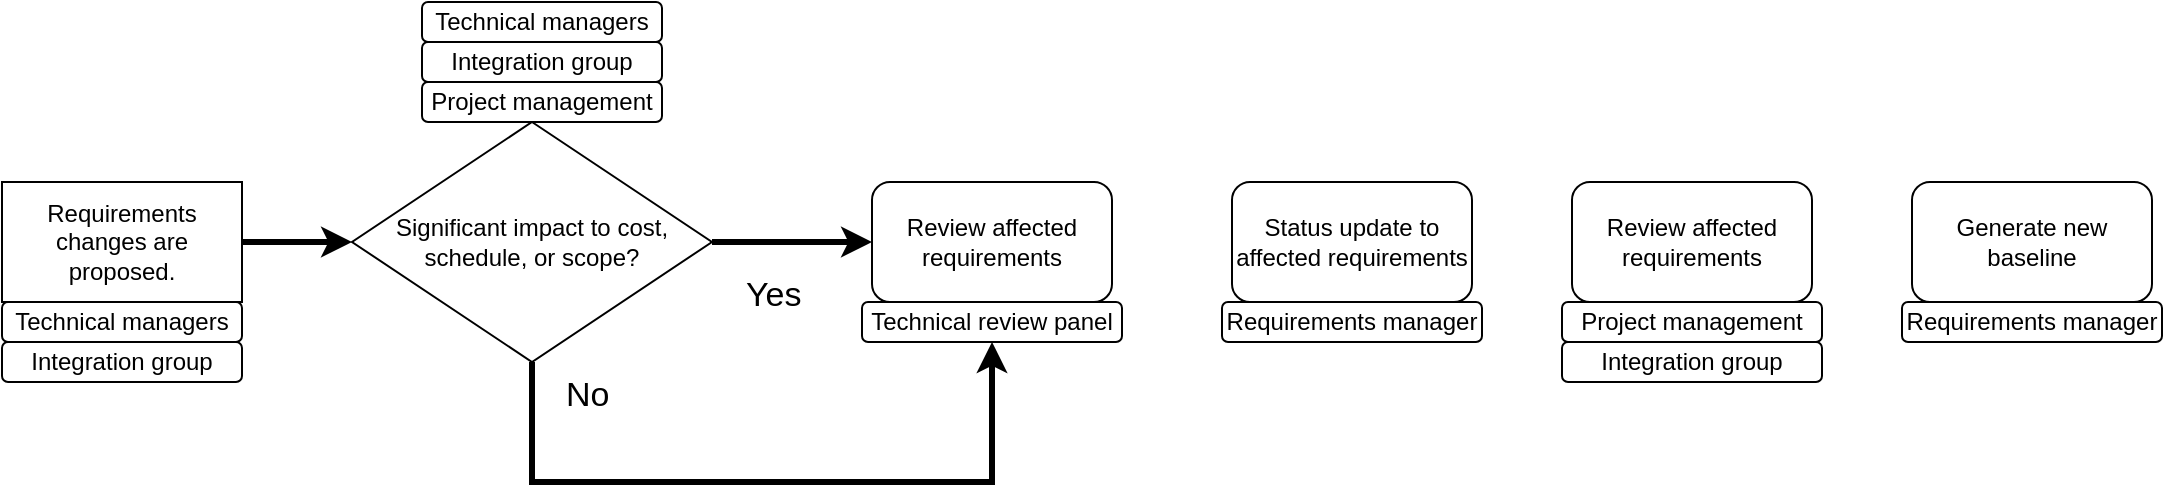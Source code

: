 <mxfile version="24.3.0" type="github">
  <diagram name="Page-1" id="v0yi8HXEAamx-xVk284D">
    <mxGraphModel dx="1122" dy="726" grid="1" gridSize="10" guides="1" tooltips="1" connect="1" arrows="1" fold="1" page="1" pageScale="1" pageWidth="3300" pageHeight="2339" math="0" shadow="0">
      <root>
        <mxCell id="0" />
        <mxCell id="1" parent="0" />
        <mxCell id="uR5suj7HJIv4veP70v_R-18" value="" style="group" vertex="1" connectable="0" parent="1">
          <mxGeometry x="600" y="120" width="130" height="80" as="geometry" />
        </mxCell>
        <mxCell id="uR5suj7HJIv4veP70v_R-3" value="Review affected requirements" style="rounded=1;whiteSpace=wrap;html=1;" vertex="1" parent="uR5suj7HJIv4veP70v_R-18">
          <mxGeometry x="5" width="120" height="60" as="geometry" />
        </mxCell>
        <mxCell id="uR5suj7HJIv4veP70v_R-13" value="Technical review panel" style="rounded=1;whiteSpace=wrap;html=1;" vertex="1" parent="uR5suj7HJIv4veP70v_R-18">
          <mxGeometry y="60" width="130" height="20" as="geometry" />
        </mxCell>
        <mxCell id="uR5suj7HJIv4veP70v_R-19" value="" style="group" vertex="1" connectable="0" parent="1">
          <mxGeometry x="780" y="120" width="130" height="80" as="geometry" />
        </mxCell>
        <mxCell id="uR5suj7HJIv4veP70v_R-4" value="Status update to affected requirements" style="rounded=1;whiteSpace=wrap;html=1;" vertex="1" parent="uR5suj7HJIv4veP70v_R-19">
          <mxGeometry x="5" width="120" height="60" as="geometry" />
        </mxCell>
        <mxCell id="uR5suj7HJIv4veP70v_R-14" value="Requirements manager" style="rounded=1;whiteSpace=wrap;html=1;" vertex="1" parent="uR5suj7HJIv4veP70v_R-19">
          <mxGeometry y="60" width="130" height="20" as="geometry" />
        </mxCell>
        <mxCell id="uR5suj7HJIv4veP70v_R-20" value="" style="group" vertex="1" connectable="0" parent="1">
          <mxGeometry x="1120" y="120" width="130" height="80" as="geometry" />
        </mxCell>
        <mxCell id="uR5suj7HJIv4veP70v_R-5" value="Generate new baseline" style="rounded=1;whiteSpace=wrap;html=1;" vertex="1" parent="uR5suj7HJIv4veP70v_R-20">
          <mxGeometry x="5" width="120" height="60" as="geometry" />
        </mxCell>
        <mxCell id="uR5suj7HJIv4veP70v_R-15" value="Requirements manager" style="rounded=1;whiteSpace=wrap;html=1;" vertex="1" parent="uR5suj7HJIv4veP70v_R-20">
          <mxGeometry y="60" width="130" height="20" as="geometry" />
        </mxCell>
        <mxCell id="uR5suj7HJIv4veP70v_R-30" value="No" style="text;whiteSpace=wrap;html=1;fontSize=17;" vertex="1" parent="1">
          <mxGeometry x="450" y="210" width="30" height="30" as="geometry" />
        </mxCell>
        <mxCell id="uR5suj7HJIv4veP70v_R-32" value="Significant impact to cost, schedule, or scope?" style="rhombus;whiteSpace=wrap;html=1;" vertex="1" parent="1">
          <mxGeometry x="345" y="90" width="180" height="120" as="geometry" />
        </mxCell>
        <mxCell id="uR5suj7HJIv4veP70v_R-34" value="" style="endArrow=classic;html=1;rounded=0;strokeWidth=3;exitX=1;exitY=0.5;exitDx=0;exitDy=0;entryX=0;entryY=0.5;entryDx=0;entryDy=0;" edge="1" parent="1" source="uR5suj7HJIv4veP70v_R-32" target="uR5suj7HJIv4veP70v_R-3">
          <mxGeometry width="50" height="50" relative="1" as="geometry">
            <mxPoint x="569.5" y="120" as="sourcePoint" />
            <mxPoint x="590" y="150" as="targetPoint" />
            <Array as="points" />
          </mxGeometry>
        </mxCell>
        <mxCell id="uR5suj7HJIv4veP70v_R-7" value="Technical managers" style="rounded=1;whiteSpace=wrap;html=1;" vertex="1" parent="1">
          <mxGeometry x="380" y="30" width="120" height="20" as="geometry" />
        </mxCell>
        <mxCell id="uR5suj7HJIv4veP70v_R-11" value="Integration group" style="rounded=1;whiteSpace=wrap;html=1;" vertex="1" parent="1">
          <mxGeometry x="380" y="50" width="120" height="20" as="geometry" />
        </mxCell>
        <mxCell id="uR5suj7HJIv4veP70v_R-12" value="Project management" style="rounded=1;whiteSpace=wrap;html=1;" vertex="1" parent="1">
          <mxGeometry x="380" y="70" width="120" height="20" as="geometry" />
        </mxCell>
        <mxCell id="uR5suj7HJIv4veP70v_R-35" value="" style="group" vertex="1" connectable="0" parent="1">
          <mxGeometry x="950" y="120" width="130" height="100" as="geometry" />
        </mxCell>
        <mxCell id="uR5suj7HJIv4veP70v_R-24" value="Review affected requirements" style="rounded=1;whiteSpace=wrap;html=1;container=0;" vertex="1" parent="uR5suj7HJIv4veP70v_R-35">
          <mxGeometry x="5" width="120" height="60" as="geometry" />
        </mxCell>
        <mxCell id="uR5suj7HJIv4veP70v_R-25" value="Project management" style="rounded=1;whiteSpace=wrap;html=1;container=0;" vertex="1" parent="uR5suj7HJIv4veP70v_R-35">
          <mxGeometry y="60" width="130" height="20" as="geometry" />
        </mxCell>
        <mxCell id="uR5suj7HJIv4veP70v_R-27" value="Integration group" style="rounded=1;whiteSpace=wrap;html=1;container=0;" vertex="1" parent="uR5suj7HJIv4veP70v_R-35">
          <mxGeometry y="80" width="130" height="20" as="geometry" />
        </mxCell>
        <mxCell id="uR5suj7HJIv4veP70v_R-36" value="Yes" style="text;whiteSpace=wrap;html=1;fontSize=17;" vertex="1" parent="1">
          <mxGeometry x="540" y="160" width="30" height="30" as="geometry" />
        </mxCell>
        <mxCell id="uR5suj7HJIv4veP70v_R-37" value="" style="endArrow=classic;html=1;rounded=0;strokeWidth=3;exitX=1;exitY=0.5;exitDx=0;exitDy=0;entryX=0;entryY=0.5;entryDx=0;entryDy=0;" edge="1" parent="1" source="uR5suj7HJIv4veP70v_R-31" target="uR5suj7HJIv4veP70v_R-32">
          <mxGeometry width="50" height="50" relative="1" as="geometry">
            <mxPoint x="300" y="188.82" as="sourcePoint" />
            <mxPoint x="380" y="188.82" as="targetPoint" />
            <Array as="points" />
          </mxGeometry>
        </mxCell>
        <mxCell id="uR5suj7HJIv4veP70v_R-39" value="" style="group" vertex="1" connectable="0" parent="1">
          <mxGeometry x="170" y="120" width="120" height="100" as="geometry" />
        </mxCell>
        <mxCell id="uR5suj7HJIv4veP70v_R-6" value="Technical managers" style="rounded=1;whiteSpace=wrap;html=1;" vertex="1" parent="uR5suj7HJIv4veP70v_R-39">
          <mxGeometry y="60" width="120" height="20" as="geometry" />
        </mxCell>
        <mxCell id="uR5suj7HJIv4veP70v_R-8" value="Integration group" style="rounded=1;whiteSpace=wrap;html=1;" vertex="1" parent="uR5suj7HJIv4veP70v_R-39">
          <mxGeometry y="80" width="120" height="20" as="geometry" />
        </mxCell>
        <mxCell id="uR5suj7HJIv4veP70v_R-31" value="Requirements changes are proposed." style="rounded=0;whiteSpace=wrap;html=1;" vertex="1" parent="uR5suj7HJIv4veP70v_R-39">
          <mxGeometry width="120" height="60" as="geometry" />
        </mxCell>
        <mxCell id="uR5suj7HJIv4veP70v_R-40" value="" style="endArrow=classic;html=1;rounded=0;strokeWidth=3;exitX=0.5;exitY=1;exitDx=0;exitDy=0;entryX=0.5;entryY=1;entryDx=0;entryDy=0;" edge="1" parent="1" source="uR5suj7HJIv4veP70v_R-32" target="uR5suj7HJIv4veP70v_R-13">
          <mxGeometry width="50" height="50" relative="1" as="geometry">
            <mxPoint x="420" y="300" as="sourcePoint" />
            <mxPoint x="760" y="280" as="targetPoint" />
            <Array as="points">
              <mxPoint x="435" y="270" />
              <mxPoint x="550" y="270" />
              <mxPoint x="665" y="270" />
            </Array>
          </mxGeometry>
        </mxCell>
      </root>
    </mxGraphModel>
  </diagram>
</mxfile>
